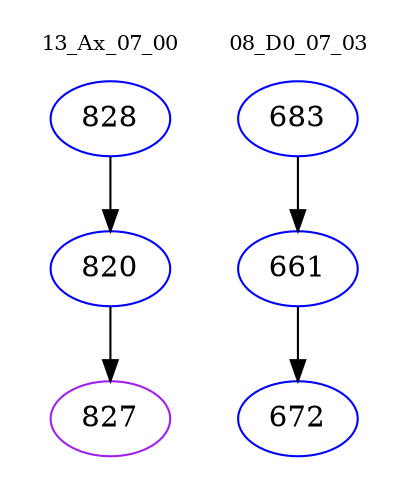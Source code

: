 digraph{
subgraph cluster_0 {
color = white
label = "13_Ax_07_00";
fontsize=10;
T0_828 [label="828", color="blue"]
T0_828 -> T0_820 [color="black"]
T0_820 [label="820", color="blue"]
T0_820 -> T0_827 [color="black"]
T0_827 [label="827", color="purple"]
}
subgraph cluster_1 {
color = white
label = "08_D0_07_03";
fontsize=10;
T1_683 [label="683", color="blue"]
T1_683 -> T1_661 [color="black"]
T1_661 [label="661", color="blue"]
T1_661 -> T1_672 [color="black"]
T1_672 [label="672", color="blue"]
}
}
